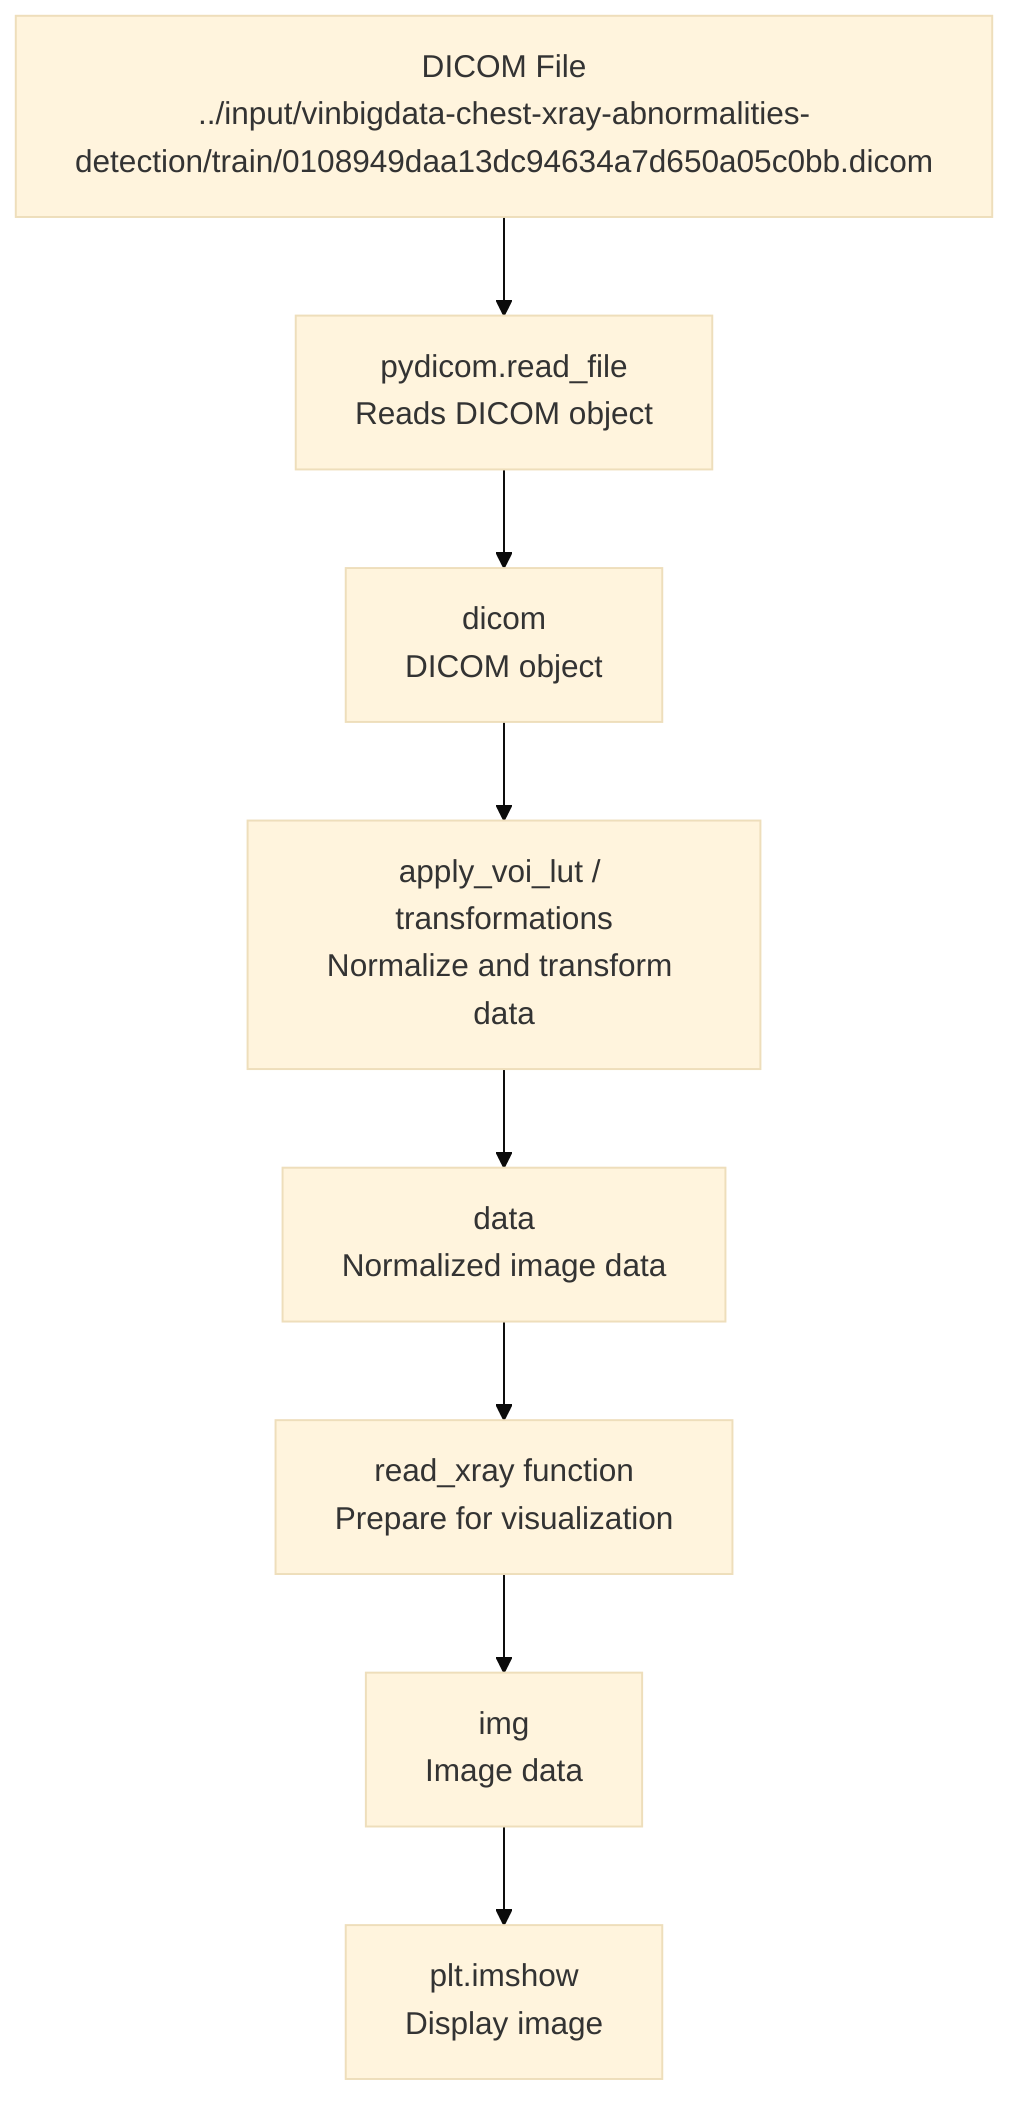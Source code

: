 %%{init: {'theme': 'base'}}%%
flowchart TD
    %% Node for data source
    A["DICOM File<br>../input/vinbigdata-chest-xray-abnormalities-detection/train/0108949daa13dc94634a7d650a05c0bb.dicom"]
    %% Comment: X-ray data file
    %% Node for reading DICOM file
    B["pydicom.read_file<br>Reads DICOM object"]
    %% Comment: Function to read DICOM file
    %% Node for DICOM data
    C["dicom<br>DICOM object"]
    %% Comment: Holds the DICOM data
    %% Node for applying transformations
    D["apply_voi_lut / transformations<br>Normalize and transform data"]
    %% Comment: Transforms DICOM pixel data to usable format
    %% Node for normalized data
    E["data<br>Normalized image data"]
    %% Comment: Image data post-transformation
    %% Node for image processing
    F["read_xray function<br>Prepare for visualization"]
    %% Comment: Converts normalized data for visualization
    %% Node for processed image
    G["img<br>Image data"]
    %% Comment: Image data ready for display
    %% Node for visualization output
    H["plt.imshow<br>Display image"]
    %% Comment: Visualize the image using Matplotlib

    %% Data flow lines
    A --> B
    B --> C
    C --> D
    D --> E
    E --> F
    F --> G
    G --> H